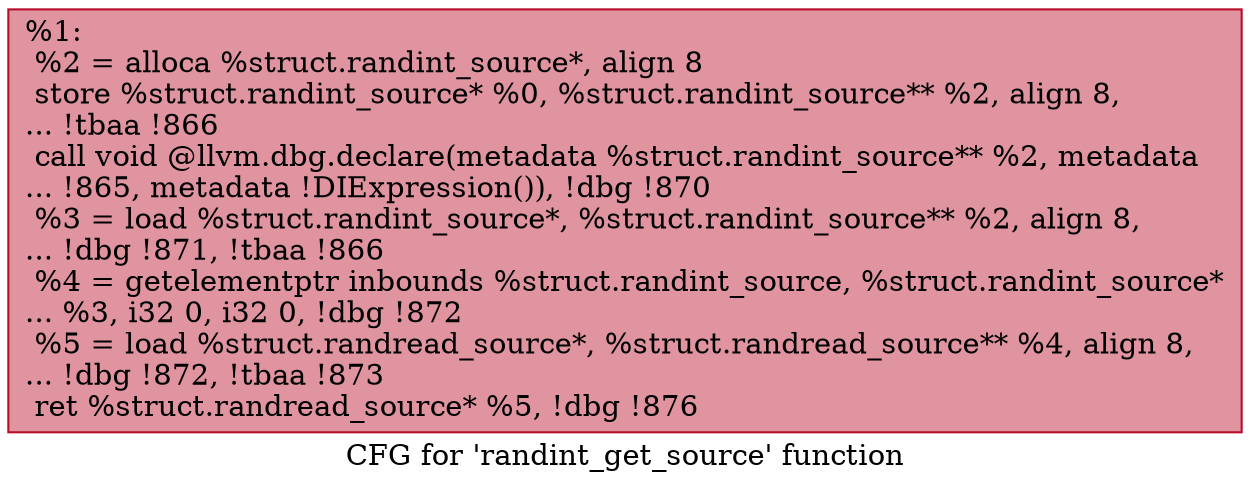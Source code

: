 digraph "CFG for 'randint_get_source' function" {
	label="CFG for 'randint_get_source' function";

	Node0x24cbfd0 [shape=record,color="#b70d28ff", style=filled, fillcolor="#b70d2870",label="{%1:\l  %2 = alloca %struct.randint_source*, align 8\l  store %struct.randint_source* %0, %struct.randint_source** %2, align 8,\l... !tbaa !866\l  call void @llvm.dbg.declare(metadata %struct.randint_source** %2, metadata\l... !865, metadata !DIExpression()), !dbg !870\l  %3 = load %struct.randint_source*, %struct.randint_source** %2, align 8,\l... !dbg !871, !tbaa !866\l  %4 = getelementptr inbounds %struct.randint_source, %struct.randint_source*\l... %3, i32 0, i32 0, !dbg !872\l  %5 = load %struct.randread_source*, %struct.randread_source** %4, align 8,\l... !dbg !872, !tbaa !873\l  ret %struct.randread_source* %5, !dbg !876\l}"];
}
